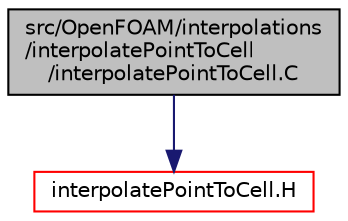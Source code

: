digraph "src/OpenFOAM/interpolations/interpolatePointToCell/interpolatePointToCell.C"
{
  bgcolor="transparent";
  edge [fontname="Helvetica",fontsize="10",labelfontname="Helvetica",labelfontsize="10"];
  node [fontname="Helvetica",fontsize="10",shape=record];
  Node1 [label="src/OpenFOAM/interpolations\l/interpolatePointToCell\l/interpolatePointToCell.C",height=0.2,width=0.4,color="black", fillcolor="grey75", style="filled", fontcolor="black"];
  Node1 -> Node2 [color="midnightblue",fontsize="10",style="solid",fontname="Helvetica"];
  Node2 [label="interpolatePointToCell.H",height=0.2,width=0.4,color="red",URL="$a08217.html",tooltip="Interpolates (averages) the vertex values to the cell center. "];
}
